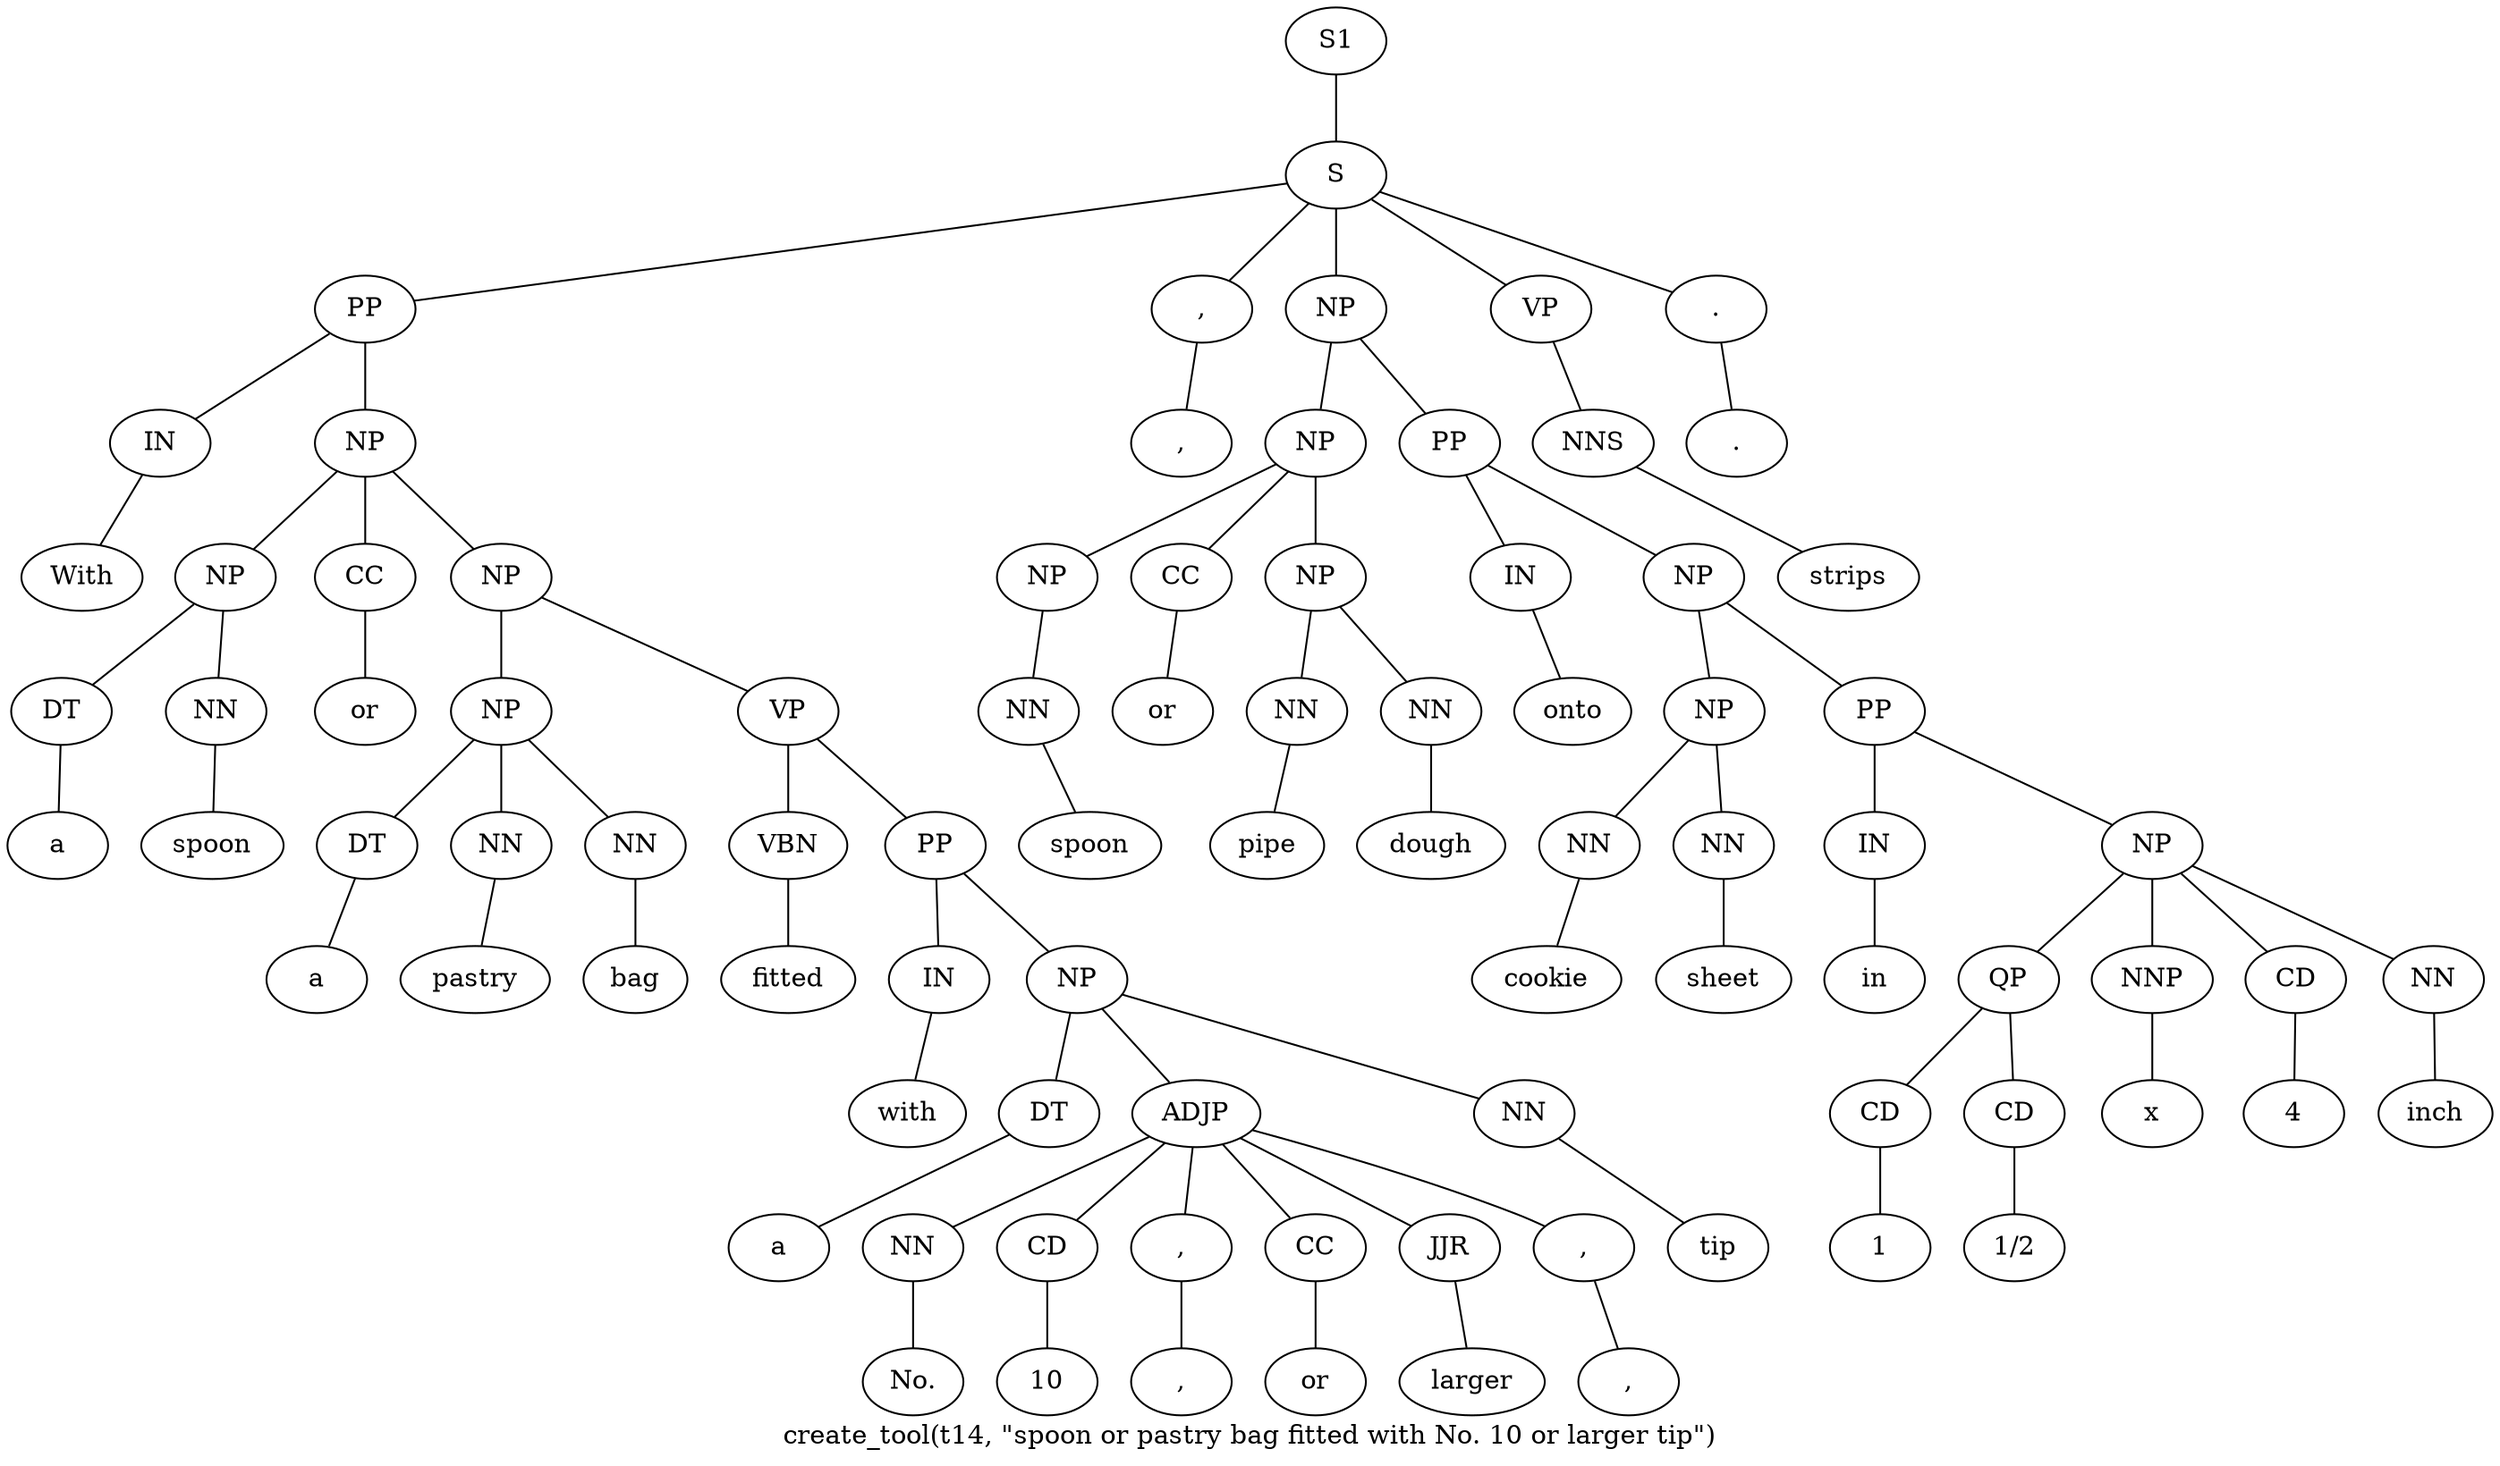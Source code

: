 graph SyntaxGraph {
	label = "create_tool(t14, \"spoon or pastry bag fitted with No. 10 or larger tip\")";
	Node0 [label="S1"];
	Node1 [label="S"];
	Node2 [label="PP"];
	Node3 [label="IN"];
	Node4 [label="With"];
	Node5 [label="NP"];
	Node6 [label="NP"];
	Node7 [label="DT"];
	Node8 [label="a"];
	Node9 [label="NN"];
	Node10 [label="spoon"];
	Node11 [label="CC"];
	Node12 [label="or"];
	Node13 [label="NP"];
	Node14 [label="NP"];
	Node15 [label="DT"];
	Node16 [label="a"];
	Node17 [label="NN"];
	Node18 [label="pastry"];
	Node19 [label="NN"];
	Node20 [label="bag"];
	Node21 [label="VP"];
	Node22 [label="VBN"];
	Node23 [label="fitted"];
	Node24 [label="PP"];
	Node25 [label="IN"];
	Node26 [label="with"];
	Node27 [label="NP"];
	Node28 [label="DT"];
	Node29 [label="a"];
	Node30 [label="ADJP"];
	Node31 [label="NN"];
	Node32 [label="No."];
	Node33 [label="CD"];
	Node34 [label="10"];
	Node35 [label=","];
	Node36 [label=","];
	Node37 [label="CC"];
	Node38 [label="or"];
	Node39 [label="JJR"];
	Node40 [label="larger"];
	Node41 [label=","];
	Node42 [label=","];
	Node43 [label="NN"];
	Node44 [label="tip"];
	Node45 [label=","];
	Node46 [label=","];
	Node47 [label="NP"];
	Node48 [label="NP"];
	Node49 [label="NP"];
	Node50 [label="NN"];
	Node51 [label="spoon"];
	Node52 [label="CC"];
	Node53 [label="or"];
	Node54 [label="NP"];
	Node55 [label="NN"];
	Node56 [label="pipe"];
	Node57 [label="NN"];
	Node58 [label="dough"];
	Node59 [label="PP"];
	Node60 [label="IN"];
	Node61 [label="onto"];
	Node62 [label="NP"];
	Node63 [label="NP"];
	Node64 [label="NN"];
	Node65 [label="cookie"];
	Node66 [label="NN"];
	Node67 [label="sheet"];
	Node68 [label="PP"];
	Node69 [label="IN"];
	Node70 [label="in"];
	Node71 [label="NP"];
	Node72 [label="QP"];
	Node73 [label="CD"];
	Node74 [label="1"];
	Node75 [label="CD"];
	Node76 [label="1/2"];
	Node77 [label="NNP"];
	Node78 [label="x"];
	Node79 [label="CD"];
	Node80 [label="4"];
	Node81 [label="NN"];
	Node82 [label="inch"];
	Node83 [label="VP"];
	Node84 [label="NNS"];
	Node85 [label="strips"];
	Node86 [label="."];
	Node87 [label="."];

	Node0 -- Node1;
	Node1 -- Node2;
	Node1 -- Node45;
	Node1 -- Node47;
	Node1 -- Node83;
	Node1 -- Node86;
	Node2 -- Node3;
	Node2 -- Node5;
	Node3 -- Node4;
	Node5 -- Node6;
	Node5 -- Node11;
	Node5 -- Node13;
	Node6 -- Node7;
	Node6 -- Node9;
	Node7 -- Node8;
	Node9 -- Node10;
	Node11 -- Node12;
	Node13 -- Node14;
	Node13 -- Node21;
	Node14 -- Node15;
	Node14 -- Node17;
	Node14 -- Node19;
	Node15 -- Node16;
	Node17 -- Node18;
	Node19 -- Node20;
	Node21 -- Node22;
	Node21 -- Node24;
	Node22 -- Node23;
	Node24 -- Node25;
	Node24 -- Node27;
	Node25 -- Node26;
	Node27 -- Node28;
	Node27 -- Node30;
	Node27 -- Node43;
	Node28 -- Node29;
	Node30 -- Node31;
	Node30 -- Node33;
	Node30 -- Node35;
	Node30 -- Node37;
	Node30 -- Node39;
	Node30 -- Node41;
	Node31 -- Node32;
	Node33 -- Node34;
	Node35 -- Node36;
	Node37 -- Node38;
	Node39 -- Node40;
	Node41 -- Node42;
	Node43 -- Node44;
	Node45 -- Node46;
	Node47 -- Node48;
	Node47 -- Node59;
	Node48 -- Node49;
	Node48 -- Node52;
	Node48 -- Node54;
	Node49 -- Node50;
	Node50 -- Node51;
	Node52 -- Node53;
	Node54 -- Node55;
	Node54 -- Node57;
	Node55 -- Node56;
	Node57 -- Node58;
	Node59 -- Node60;
	Node59 -- Node62;
	Node60 -- Node61;
	Node62 -- Node63;
	Node62 -- Node68;
	Node63 -- Node64;
	Node63 -- Node66;
	Node64 -- Node65;
	Node66 -- Node67;
	Node68 -- Node69;
	Node68 -- Node71;
	Node69 -- Node70;
	Node71 -- Node72;
	Node71 -- Node77;
	Node71 -- Node79;
	Node71 -- Node81;
	Node72 -- Node73;
	Node72 -- Node75;
	Node73 -- Node74;
	Node75 -- Node76;
	Node77 -- Node78;
	Node79 -- Node80;
	Node81 -- Node82;
	Node83 -- Node84;
	Node84 -- Node85;
	Node86 -- Node87;
}